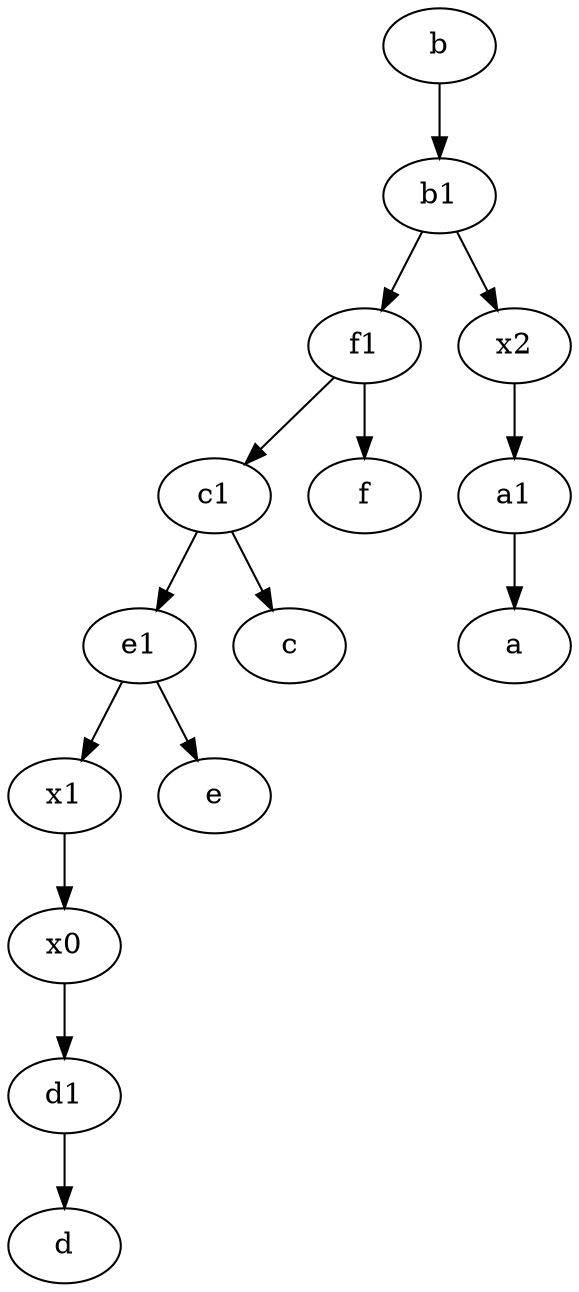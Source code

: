 digraph  {
	f1;
	e1 [pos="25,45!"];
	b1 [pos="45,20!"];
	b [pos="50,20!"];
	a1 [pos="40,15!"];
	x1;
	x2;
	c1 [pos="30,15!"];
	x0;
	d1 [pos="25,30!"];
	x2 -> a1;
	a1 -> a;
	f1 -> f;
	x1 -> x0;
	d1 -> d;
	b1 -> x2;
	x0 -> d1;
	e1 -> e;
	e1 -> x1;
	c1 -> e1;
	b -> b1;
	f1 -> c1;
	c1 -> c;
	b1 -> f1;

	}